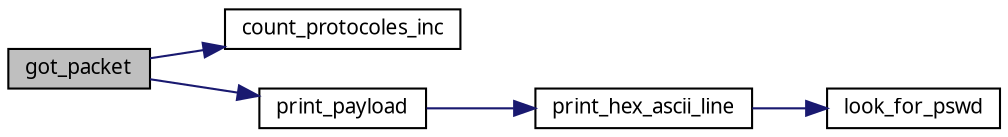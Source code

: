 digraph G
{
  edge [fontname="FreeSans.ttf",fontsize="10",labelfontname="FreeSans.ttf",labelfontsize="10"];
  node [fontname="FreeSans.ttf",fontsize="10",shape=record];
  rankdir=LR;
  Node1 [label="got_packet",height=0.2,width=0.4,color="black", fillcolor="grey75", style="filled" fontcolor="black"];
  Node1 -> Node2 [color="midnightblue",fontsize="10",style="solid",fontname="FreeSans.ttf"];
  Node2 [label="count_protocoles_inc",height=0.2,width=0.4,color="black", fillcolor="white", style="filled",URL="$process__client_8c.html#a912ca005ac29847305efc39bf1001cff",tooltip="Fonction qui incrémente les indices des tableaux de protocoles."];
  Node1 -> Node3 [color="midnightblue",fontsize="10",style="solid",fontname="FreeSans.ttf"];
  Node3 [label="print_payload",height=0.2,width=0.4,color="black", fillcolor="white", style="filled",URL="$process__client_8c.html#ab48bc0458b0c2e1efb27f09c5ec679bb",tooltip="Fonction qui écrit les données stockées dans un packet."];
  Node3 -> Node4 [color="midnightblue",fontsize="10",style="solid",fontname="FreeSans.ttf"];
  Node4 [label="print_hex_ascii_line",height=0.2,width=0.4,color="black", fillcolor="white", style="filled",URL="$process__client_8c.html#a1c7647ec15cd2519ed93c9de272870d8",tooltip="Fonction qui écrit les data en colonnes de 16 bits. 00000 47 45 54 20 2f 20 48 54 54 50 2f 31 2e 31 0..."];
  Node4 -> Node5 [color="midnightblue",fontsize="10",style="solid",fontname="FreeSans.ttf"];
  Node5 [label="look_for_pswd",height=0.2,width=0.4,color="black", fillcolor="white", style="filled",URL="$process__client_8c.html#a2473427bf4cebe6d8318470633429c3c",tooltip="Fonction qui verifie si text contient un mot de passe en clair."];
}
